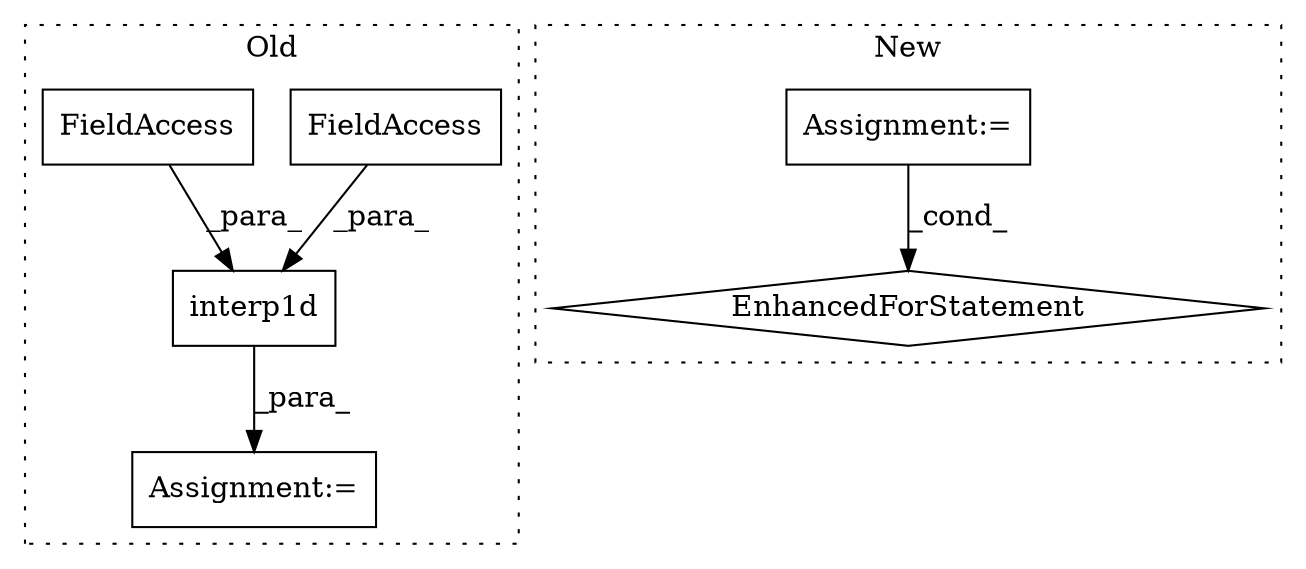 digraph G {
subgraph cluster0 {
1 [label="interp1d" a="32" s="3916,3947" l="9,1" shape="box"];
3 [label="FieldAccess" a="22" s="3934" l="8" shape="box"];
4 [label="FieldAccess" a="22" s="3925" l="8" shape="box"];
6 [label="Assignment:=" a="7" s="3915" l="1" shape="box"];
label = "Old";
style="dotted";
}
subgraph cluster1 {
2 [label="EnhancedForStatement" a="70" s="4554,4654" l="53,3" shape="diamond"];
5 [label="Assignment:=" a="7" s="4554,4654" l="53,3" shape="box"];
label = "New";
style="dotted";
}
1 -> 6 [label="_para_"];
3 -> 1 [label="_para_"];
4 -> 1 [label="_para_"];
5 -> 2 [label="_cond_"];
}